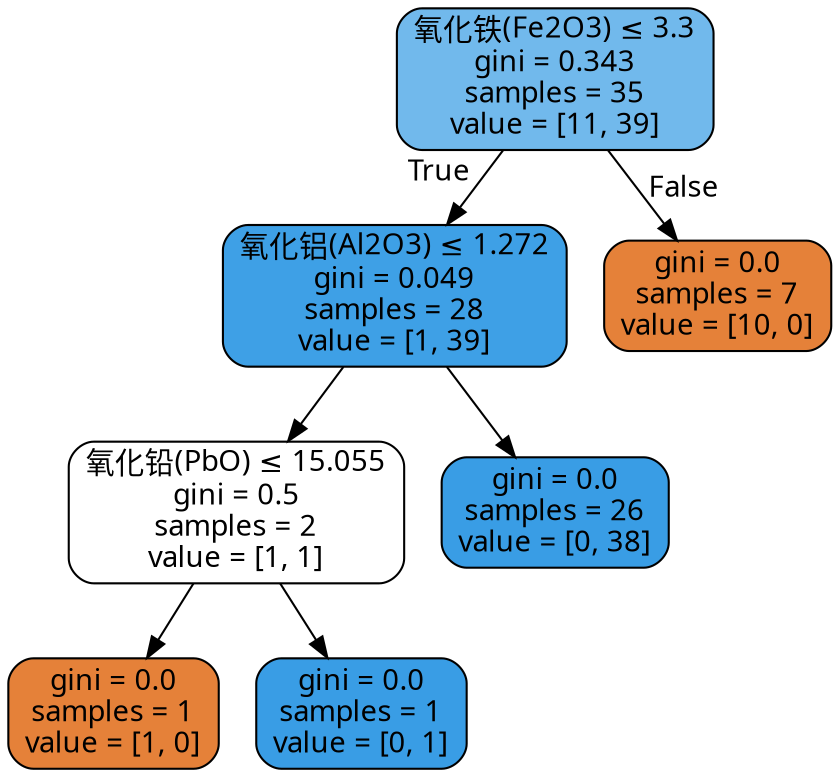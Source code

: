 digraph Tree {
node [shape=box, style="filled, rounded", color="black", fontname="DengXian"] ;
edge [fontname="DengXian"] ;
0 [label=<氧化铁(Fe2O3) &le; 3.3<br/>gini = 0.343<br/>samples = 35<br/>value = [11, 39]>, fillcolor="#71b9ec"] ;
1 [label=<氧化铝(Al2O3) &le; 1.272<br/>gini = 0.049<br/>samples = 28<br/>value = [1, 39]>, fillcolor="#3ea0e6"] ;
0 -> 1 [labeldistance=2.5, labelangle=45, headlabel="True"] ;
2 [label=<氧化铅(PbO) &le; 15.055<br/>gini = 0.5<br/>samples = 2<br/>value = [1, 1]>, fillcolor="#ffffff"] ;
1 -> 2 ;
3 [label=<gini = 0.0<br/>samples = 1<br/>value = [1, 0]>, fillcolor="#e58139"] ;
2 -> 3 ;
4 [label=<gini = 0.0<br/>samples = 1<br/>value = [0, 1]>, fillcolor="#399de5"] ;
2 -> 4 ;
5 [label=<gini = 0.0<br/>samples = 26<br/>value = [0, 38]>, fillcolor="#399de5"] ;
1 -> 5 ;
6 [label=<gini = 0.0<br/>samples = 7<br/>value = [10, 0]>, fillcolor="#e58139"] ;
0 -> 6 [labeldistance=2.5, labelangle=-45, headlabel="False"] ;
}